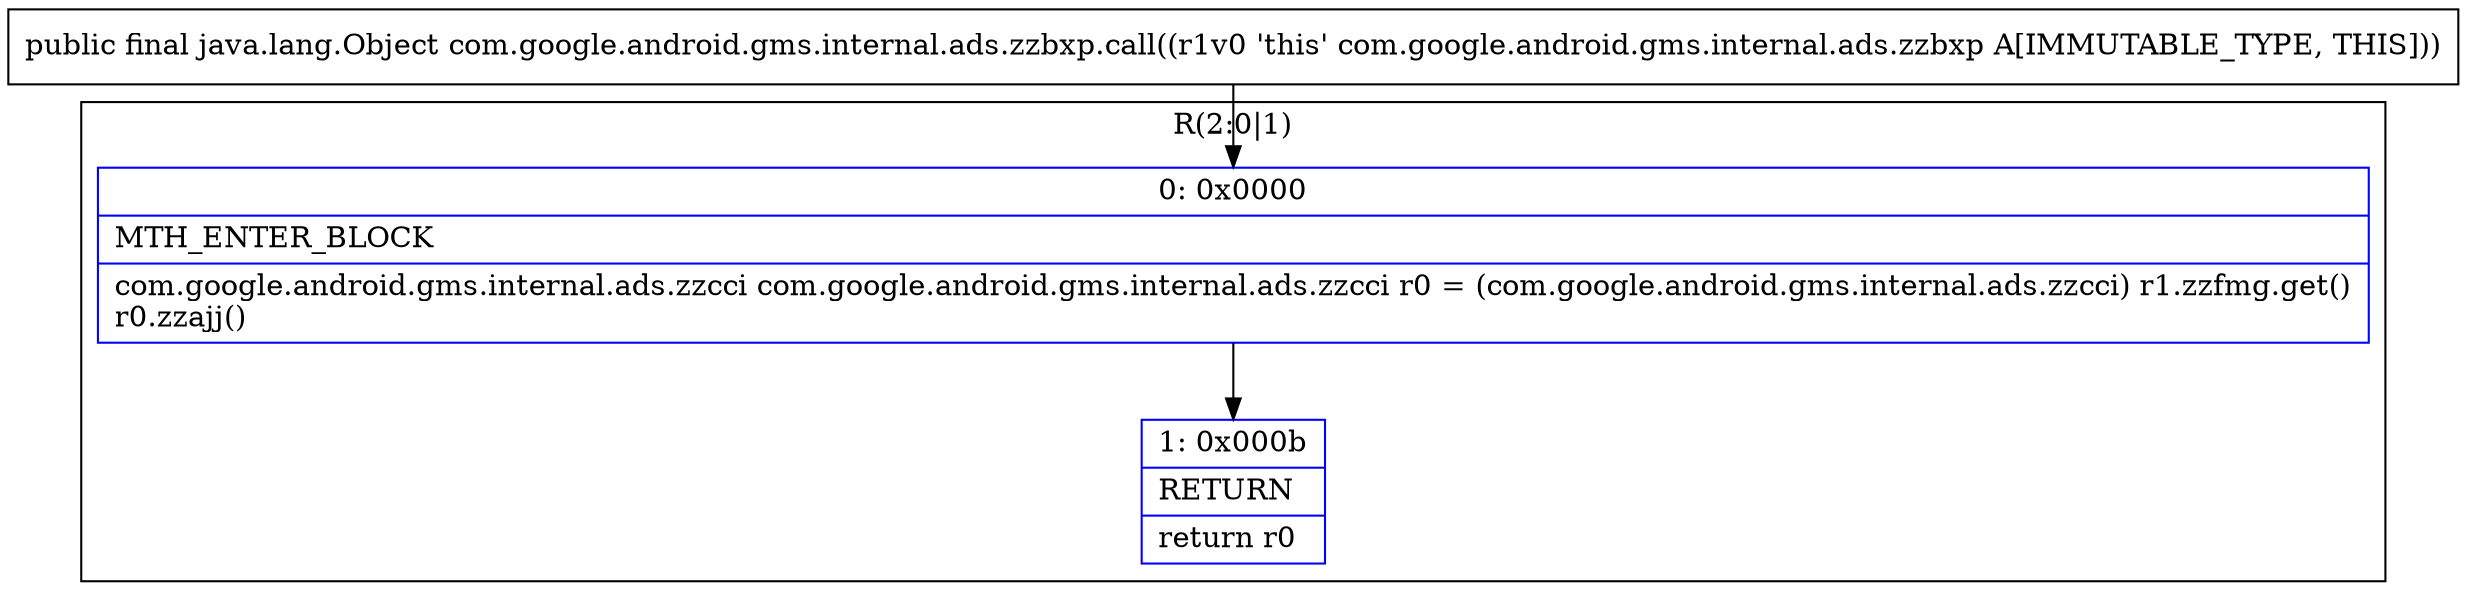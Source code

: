 digraph "CFG forcom.google.android.gms.internal.ads.zzbxp.call()Ljava\/lang\/Object;" {
subgraph cluster_Region_1276337994 {
label = "R(2:0|1)";
node [shape=record,color=blue];
Node_0 [shape=record,label="{0\:\ 0x0000|MTH_ENTER_BLOCK\l|com.google.android.gms.internal.ads.zzcci com.google.android.gms.internal.ads.zzcci r0 = (com.google.android.gms.internal.ads.zzcci) r1.zzfmg.get()\lr0.zzajj()\l}"];
Node_1 [shape=record,label="{1\:\ 0x000b|RETURN\l|return r0\l}"];
}
MethodNode[shape=record,label="{public final java.lang.Object com.google.android.gms.internal.ads.zzbxp.call((r1v0 'this' com.google.android.gms.internal.ads.zzbxp A[IMMUTABLE_TYPE, THIS])) }"];
MethodNode -> Node_0;
Node_0 -> Node_1;
}

